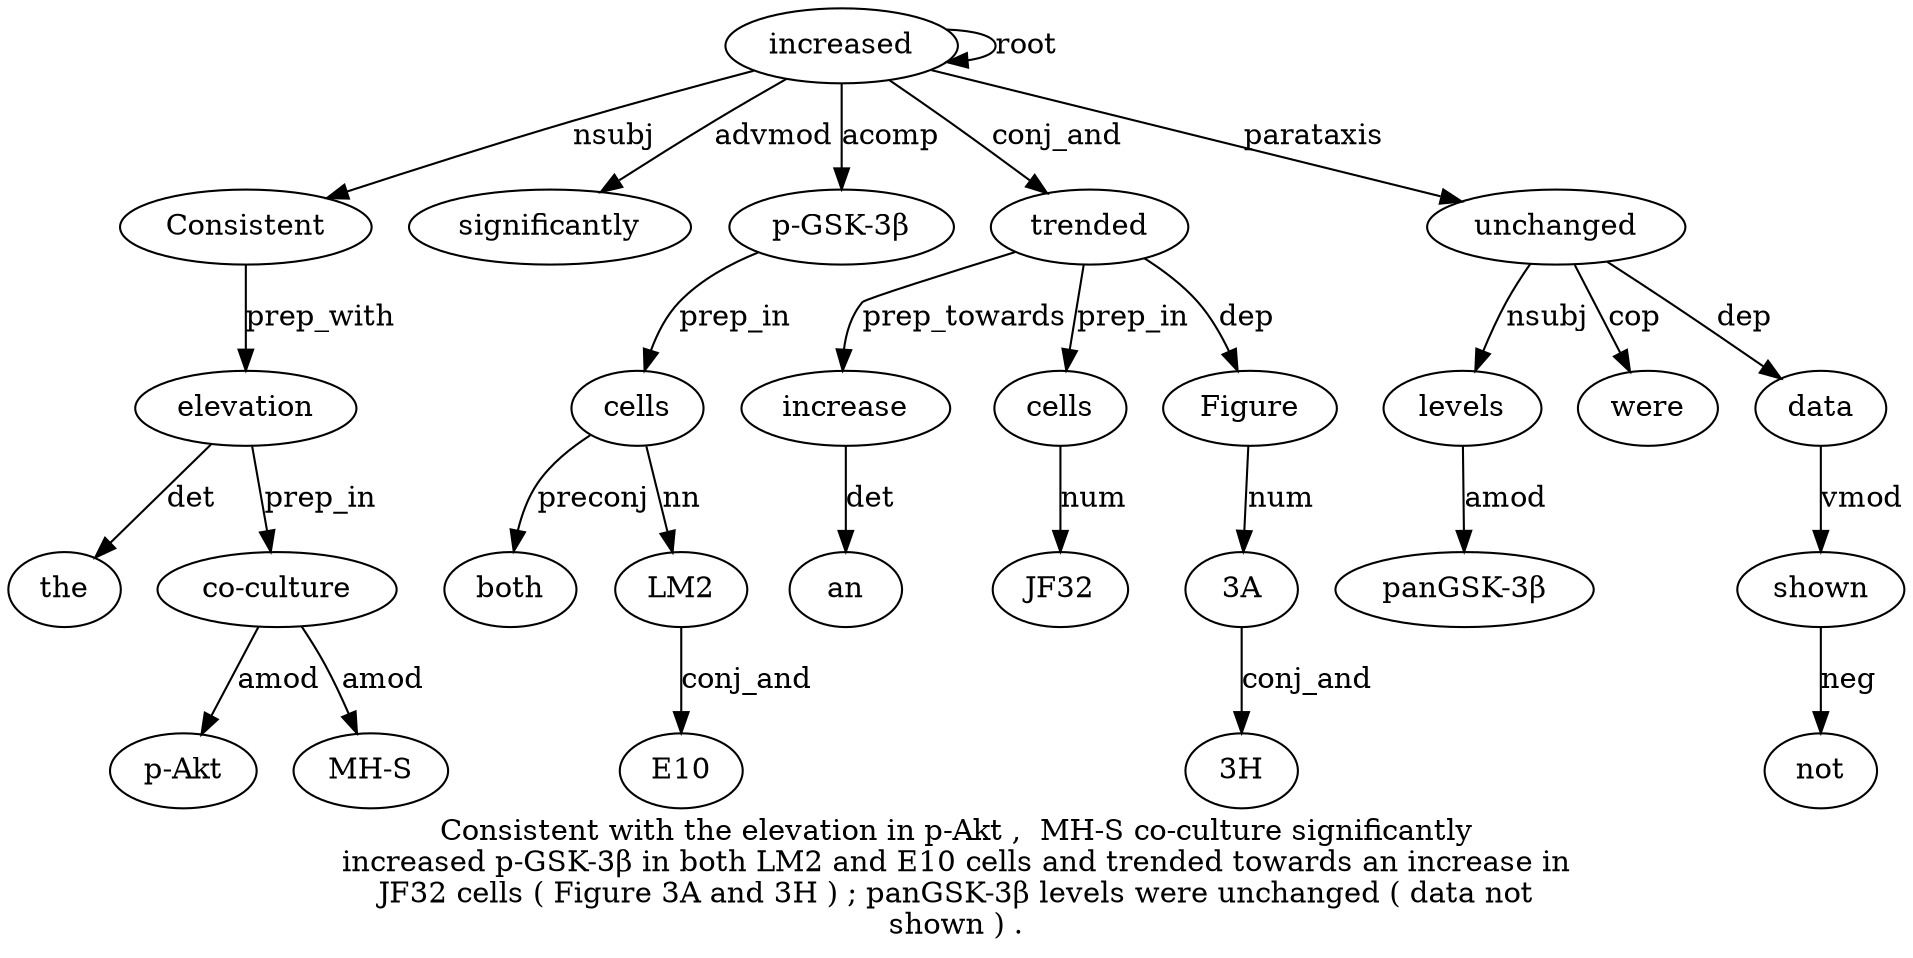 digraph "Consistent with the elevation in p-Akt ,  MH-S co-culture significantly increased p-GSK-3β in both LM2 and E10 cells and trended towards an increase in JF32 cells ( Figure 3A and 3H ) ; panGSK-3β levels were unchanged ( data not shown ) ." {
label="Consistent with the elevation in p-Akt ,  MH-S co-culture significantly
increased p-GSK-3β in both LM2 and E10 cells and trended towards an increase in
JF32 cells ( Figure 3A and 3H ) ; panGSK-3β levels were unchanged ( data not
shown ) .";
increased11 [style=filled, fillcolor=white, label=increased];
Consistent1 [style=filled, fillcolor=white, label=Consistent];
increased11 -> Consistent1  [label=nsubj];
elevation4 [style=filled, fillcolor=white, label=elevation];
the3 [style=filled, fillcolor=white, label=the];
elevation4 -> the3  [label=det];
Consistent1 -> elevation4  [label=prep_with];
"co-culture9" [style=filled, fillcolor=white, label="co-culture"];
"p-Akt6" [style=filled, fillcolor=white, label="p-Akt"];
"co-culture9" -> "p-Akt6"  [label=amod];
"MH-S8" [style=filled, fillcolor=white, label="MH-S"];
"co-culture9" -> "MH-S8"  [label=amod];
elevation4 -> "co-culture9"  [label=prep_in];
significantly10 [style=filled, fillcolor=white, label=significantly];
increased11 -> significantly10  [label=advmod];
increased11 -> increased11  [label=root];
"p-GSK-3β12" [style=filled, fillcolor=white, label="p-GSK-3β"];
increased11 -> "p-GSK-3β12"  [label=acomp];
cells18 [style=filled, fillcolor=white, label=cells];
both14 [style=filled, fillcolor=white, label=both];
cells18 -> both14  [label=preconj];
LM215 [style=filled, fillcolor=white, label=LM2];
cells18 -> LM215  [label=nn];
E1017 [style=filled, fillcolor=white, label=E10];
LM215 -> E1017  [label=conj_and];
"p-GSK-3β12" -> cells18  [label=prep_in];
trended20 [style=filled, fillcolor=white, label=trended];
increased11 -> trended20  [label=conj_and];
increase23 [style=filled, fillcolor=white, label=increase];
an22 [style=filled, fillcolor=white, label=an];
increase23 -> an22  [label=det];
trended20 -> increase23  [label=prep_towards];
cells26 [style=filled, fillcolor=white, label=cells];
JF3225 [style=filled, fillcolor=white, label=JF32];
cells26 -> JF3225  [label=num];
trended20 -> cells26  [label=prep_in];
Figure28 [style=filled, fillcolor=white, label=Figure];
trended20 -> Figure28  [label=dep];
"3A29" [style=filled, fillcolor=white, label="3A"];
Figure28 -> "3A29"  [label=num];
"3H31" [style=filled, fillcolor=white, label="3H"];
"3A29" -> "3H31"  [label=conj_and];
levels35 [style=filled, fillcolor=white, label=levels];
"panGSK-3β4" [style=filled, fillcolor=white, label="panGSK-3β"];
levels35 -> "panGSK-3β4"  [label=amod];
unchanged37 [style=filled, fillcolor=white, label=unchanged];
unchanged37 -> levels35  [label=nsubj];
were36 [style=filled, fillcolor=white, label=were];
unchanged37 -> were36  [label=cop];
increased11 -> unchanged37  [label=parataxis];
data39 [style=filled, fillcolor=white, label=data];
unchanged37 -> data39  [label=dep];
shown41 [style=filled, fillcolor=white, label=shown];
not40 [style=filled, fillcolor=white, label=not];
shown41 -> not40  [label=neg];
data39 -> shown41  [label=vmod];
}
